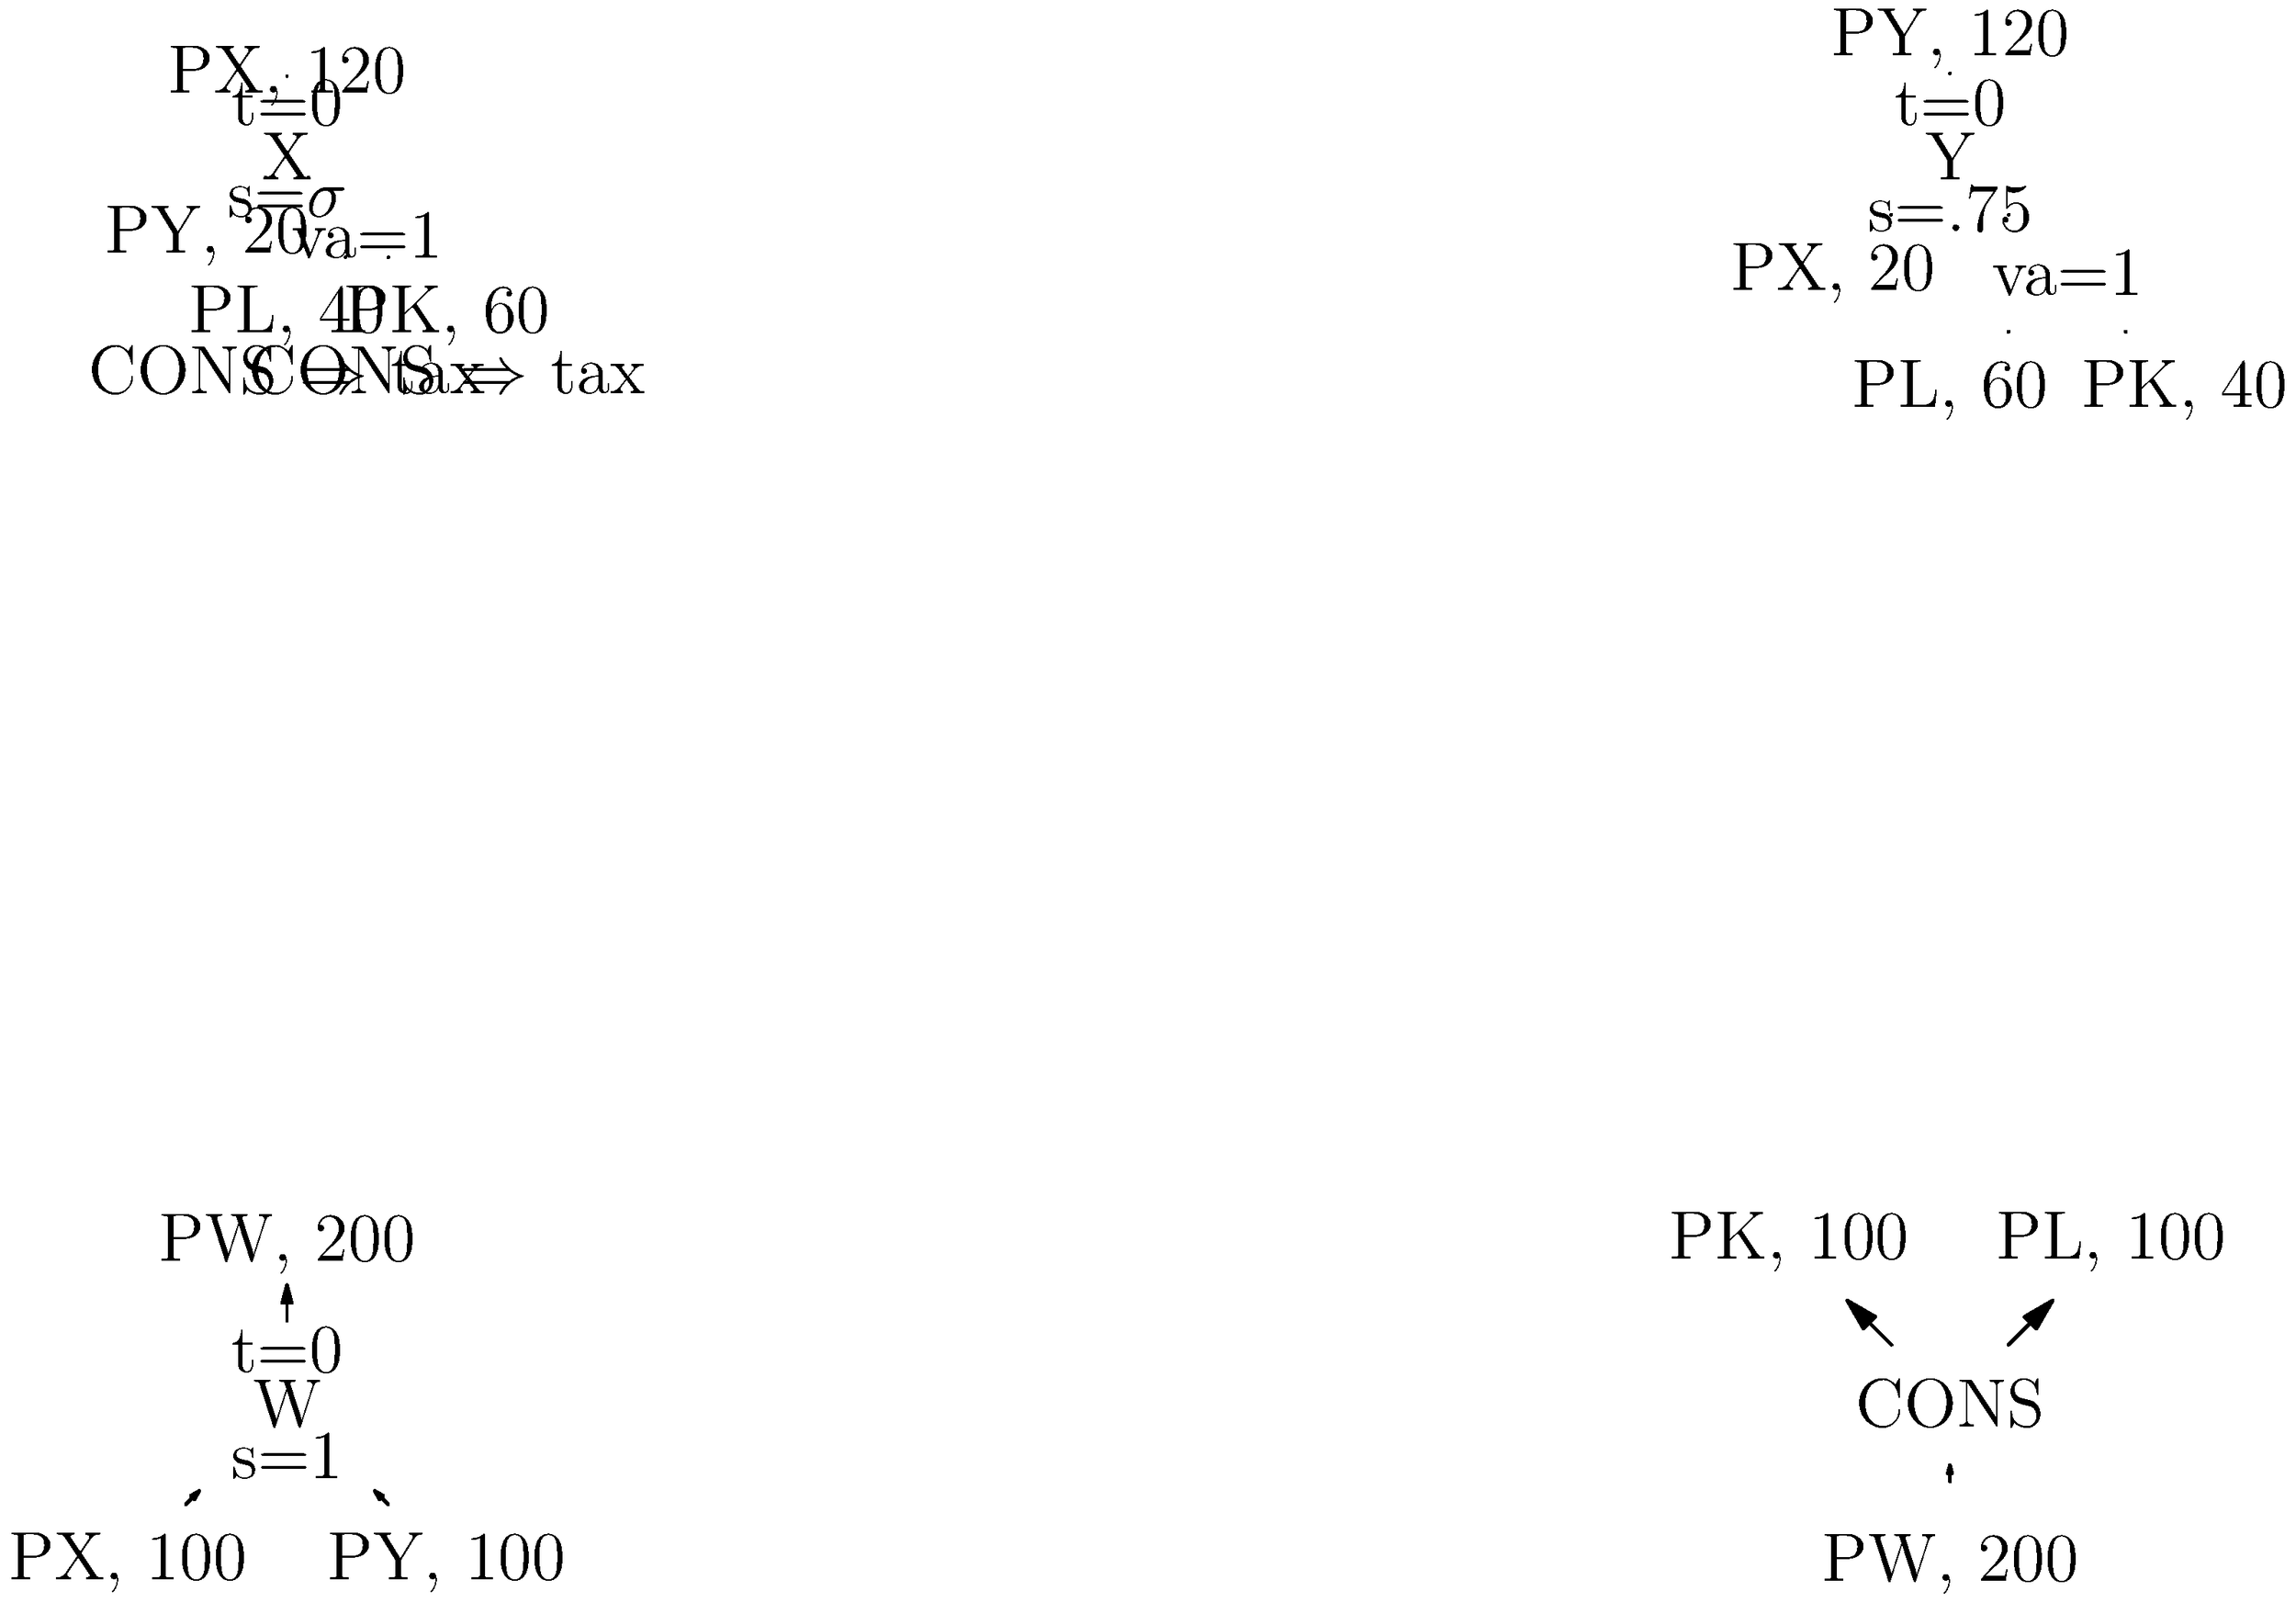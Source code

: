 settings.outformat="png"; 
settings.render=8;

size(400,400);


picture X;
size(X,100,100);

real M = 40;

label(X,"X", (0*M,0*M));
label(X,"t=0", (0,0),1.5N);
label(X,"s=$\sigma$", (0,0),1.5S);

label(X,"PX, 120", (0*M,1*M));
label(X,"PY, 20", (-1*M,-1*M));

label(X,"va=1", (1*M,-1*M));
label(X,"PL, 40", (0*M,-2*M));
label(X,"CONS $\Rightarrow$ tax", (0*M,-2*M),1.5S);

label(X,"PK, 60", (2*M,-2*M));
label(X,"CONS $\Rightarrow$ tax", (2*M,-2*M),1.5S);

real mar = 4;

draw(X,(0*M,0*M) -- (0*M,1*M), Arrow, Margin(mar,mar-2)); 
draw(X,(-1*M,-1*M) -- (0*M,0*M),Arrow, Margin(mar,mar+1)); 
draw(X,(1*M,-1*M) -- (0*M,0*M),Arrow, Margin(mar,mar+1)); 
draw(X,(0*M,-2*M) -- (1*M,-1*M),Arrow, Margin(mar,mar)); 
draw(X,(2*M,-2*M) -- (1*M,-1*M),Arrow, Margin(mar,mar)); 


picture Y;
size(Y,100,100);

real M = 40;

label(Y,"Y", (0*M,0*M));
label(Y,"t=0", (0,0),1.5N);
label(Y,"s=.75", (0,0),1.5S);
label(Y,"PY, 120", (0*M,1*M));
label(Y,"PX, 20", (-1*M,-1*M));

label(Y,"va=1", (1*M,-1*M));
label(Y,"PL, 60", (0*M,-2*M));
label(Y,"PK, 40", (2*M,-2*M));

real mar = 4;

draw(Y,(0*M,0*M) -- (0*M,1*M), Arrow, Margin(mar,mar-2)); 
draw(Y,(-1*M,-1*M) -- (0*M,0*M),Arrow, Margin(mar,mar+2)); 
draw(Y,(1*M,-1*M) -- (0*M,0*M),Arrow, Margin(mar,mar+2)); 
draw(Y,(0*M,-2*M) -- (1*M,-1*M),Arrow, Margin(mar,mar)); 
draw(Y,(2*M,-2*M) -- (1*M,-1*M),Arrow, Margin(mar,mar)); 



picture W;
size(W,100,100);

real M = 40;

label(W,"W", (0*M,0*M));
label(W,"t=0", (0,0),1.5N);
label(W,"s=1", (0,0),1.5S);
label(W, "PW, 200",(0*M,1*M));
label(W,"PY, 100", (1*M,-1*M));
label(W,"PX, 100", (-1*M,-1*M));


real mar = 4;

draw(W,(0*M,0*M) -- (0*M,1*M), Arrow, Margin(mar,mar-2)); 
draw(W,(-1*M,-1*M) -- (0*M,0*M),Arrow, Margin(mar,mar+2)); 
draw(W,(1*M,-1*M) -- (0*M,0*M),Arrow, Margin(mar,mar+2)); 


picture CONS;
size(CONS,100,100);

real M = 40;

label(CONS,"CONS", (0*M,0*M));
label(CONS, "PW, 200",(0*M,-1*M));
label(CONS,"PL, 100", (1*M,1*M));
label(CONS,"PK, 100", (-1*M,1*M));


real mar = 4;

draw(CONS,(0*M,-1*M) -- (0*M,0*M), Arrow, Margin(mar,mar-1)); 
draw(CONS,(0*M,0*M)--(1*M,1*M),Arrow, Margin(mar,mar)); 
draw(CONS,(0*M,0*M) -- (-1*M,1*M),Arrow, Margin(mar,mar)); 



add(X,(0,0));
add(Y,(100,0));
add(W, (0,-75));
add(CONS, (100,-75));